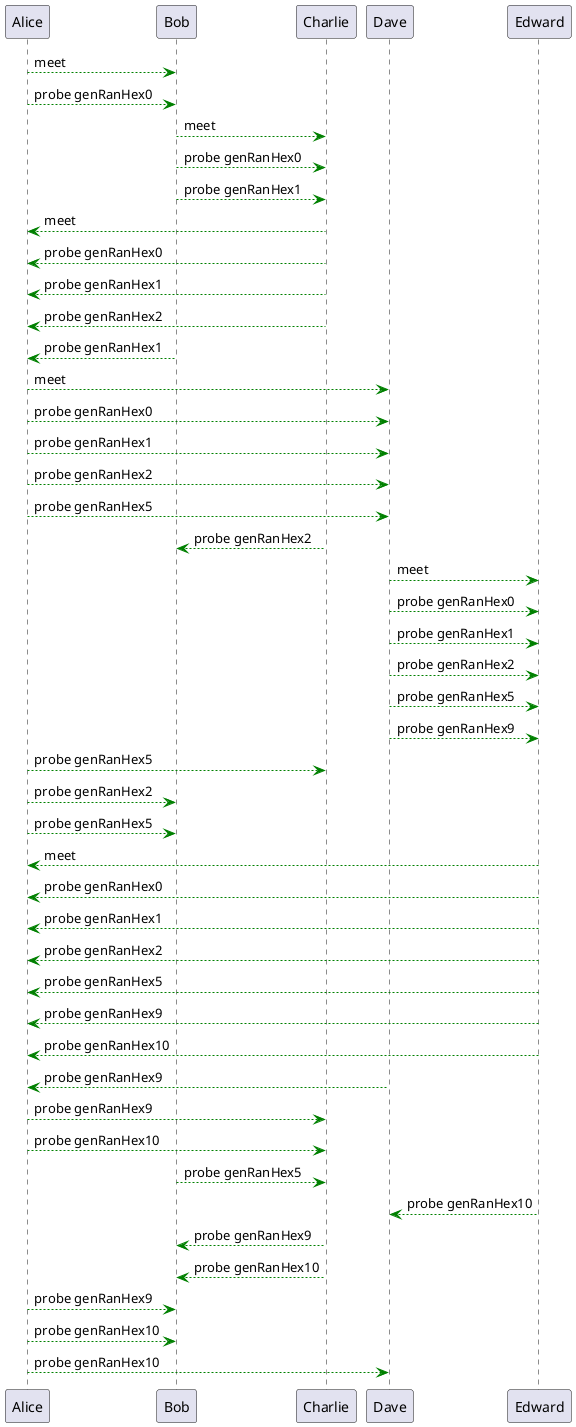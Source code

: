 @startuml messages
Alice -[#green]-> Bob: meet
Alice -[#green]-> Bob: probe genRanHex0
Bob -[#green]-> Charlie: meet
Bob -[#green]-> Charlie: probe genRanHex0
Bob -[#green]-> Charlie: probe genRanHex1
Charlie -[#green]-> Alice: meet
Charlie -[#green]-> Alice: probe genRanHex0
Charlie -[#green]-> Alice: probe genRanHex1
Charlie -[#green]-> Alice: probe genRanHex2
Bob -[#green]-> Alice: probe genRanHex1
Alice -[#green]-> Dave: meet
Alice -[#green]-> Dave: probe genRanHex0
Alice -[#green]-> Dave: probe genRanHex1
Alice -[#green]-> Dave: probe genRanHex2
Alice -[#green]-> Dave: probe genRanHex5
Charlie -[#green]-> Bob: probe genRanHex2
Dave -[#green]-> Edward: meet
Dave -[#green]-> Edward: probe genRanHex0
Dave -[#green]-> Edward: probe genRanHex1
Dave -[#green]-> Edward: probe genRanHex2
Dave -[#green]-> Edward: probe genRanHex5
Dave -[#green]-> Edward: probe genRanHex9
Alice -[#green]-> Charlie: probe genRanHex5
Alice -[#green]-> Bob: probe genRanHex2
Alice -[#green]-> Bob: probe genRanHex5
Edward -[#green]-> Alice: meet
Edward -[#green]-> Alice: probe genRanHex0
Edward -[#green]-> Alice: probe genRanHex1
Edward -[#green]-> Alice: probe genRanHex2
Edward -[#green]-> Alice: probe genRanHex5
Edward -[#green]-> Alice: probe genRanHex9
Edward -[#green]-> Alice: probe genRanHex10
Dave -[#green]-> Alice: probe genRanHex9
Alice -[#green]-> Charlie: probe genRanHex9
Alice -[#green]-> Charlie: probe genRanHex10
Bob -[#green]-> Charlie: probe genRanHex5
Edward -[#green]-> Dave: probe genRanHex10
Charlie -[#green]-> Bob: probe genRanHex9
Charlie -[#green]-> Bob: probe genRanHex10
Alice -[#green]-> Bob: probe genRanHex9
Alice -[#green]-> Bob: probe genRanHex10
Alice -[#green]-> Dave: probe genRanHex10
@enduml